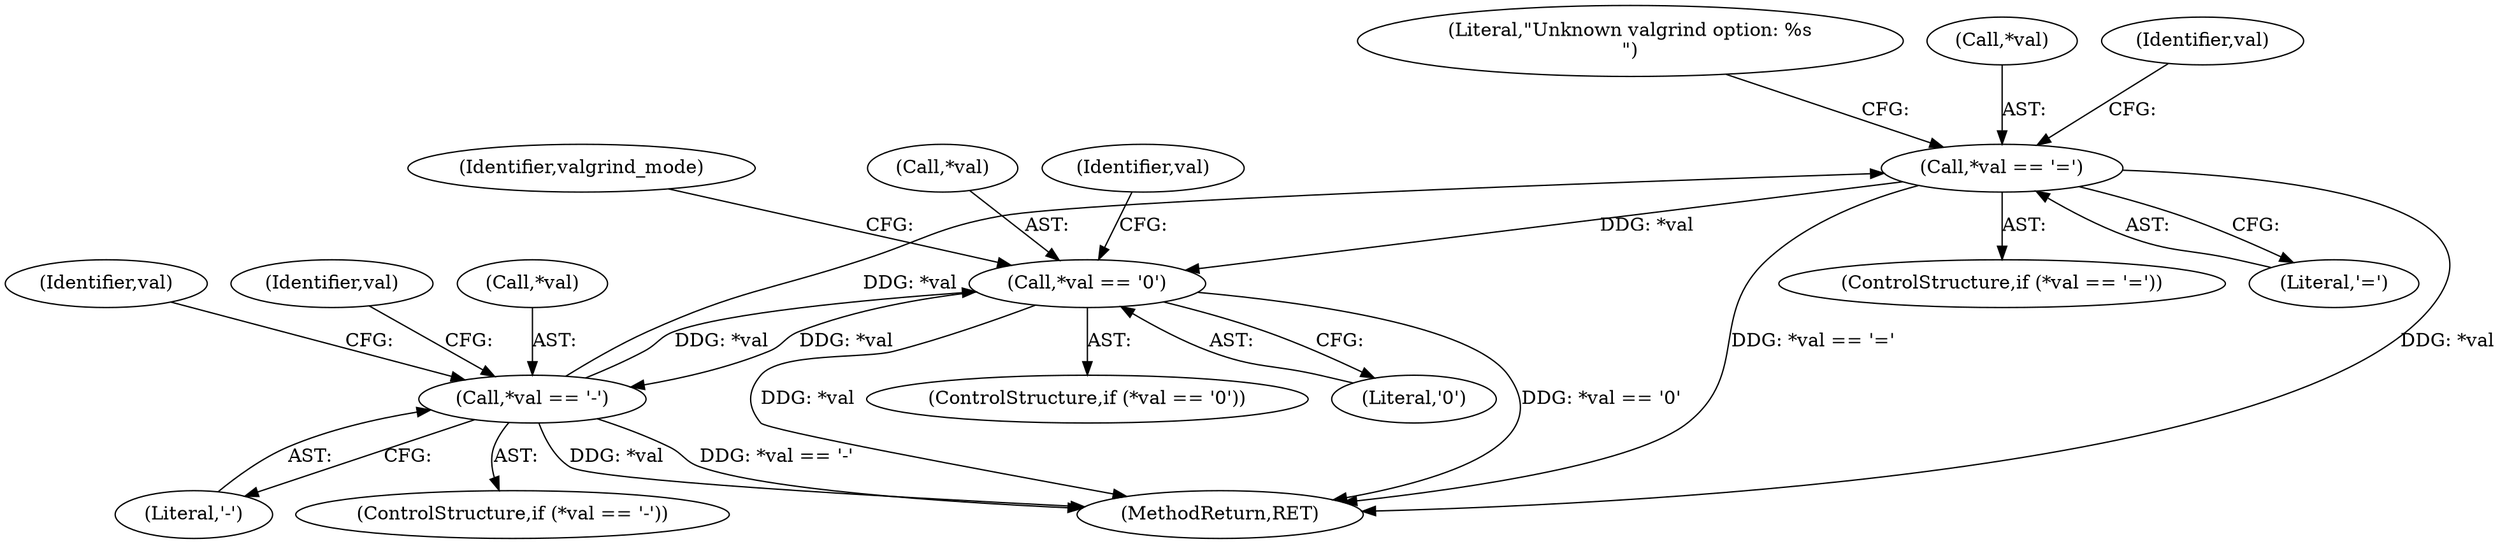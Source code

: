 digraph "0_enlightment_bb4a21e98656fe2c7d98ba2163e6defe9a630e2b@pointer" {
"1000334" [label="(Call,*val == '=')"];
"1000299" [label="(Call,*val == '-')"];
"1000290" [label="(Call,*val == '\0')"];
"1000334" [label="(Call,*val == '=')"];
"1000305" [label="(Identifier,val)"];
"1000356" [label="(Literal,\"Unknown valgrind option: %s\n\")"];
"1000295" [label="(Identifier,valgrind_mode)"];
"1001056" [label="(MethodReturn,RET)"];
"1000336" [label="(Identifier,val)"];
"1000300" [label="(Call,*val)"];
"1000293" [label="(Literal,'\0')"];
"1000291" [label="(Call,*val)"];
"1000302" [label="(Literal,'-')"];
"1000335" [label="(Call,*val)"];
"1000333" [label="(ControlStructure,if (*val == '='))"];
"1000289" [label="(ControlStructure,if (*val == '\0'))"];
"1000301" [label="(Identifier,val)"];
"1000334" [label="(Call,*val == '=')"];
"1000299" [label="(Call,*val == '-')"];
"1000337" [label="(Literal,'=')"];
"1000298" [label="(ControlStructure,if (*val == '-'))"];
"1000290" [label="(Call,*val == '\0')"];
"1000340" [label="(Identifier,val)"];
"1000334" -> "1000333"  [label="AST: "];
"1000334" -> "1000337"  [label="CFG: "];
"1000335" -> "1000334"  [label="AST: "];
"1000337" -> "1000334"  [label="AST: "];
"1000340" -> "1000334"  [label="CFG: "];
"1000356" -> "1000334"  [label="CFG: "];
"1000334" -> "1001056"  [label="DDG: *val == '='"];
"1000334" -> "1001056"  [label="DDG: *val"];
"1000334" -> "1000290"  [label="DDG: *val"];
"1000299" -> "1000334"  [label="DDG: *val"];
"1000299" -> "1000298"  [label="AST: "];
"1000299" -> "1000302"  [label="CFG: "];
"1000300" -> "1000299"  [label="AST: "];
"1000302" -> "1000299"  [label="AST: "];
"1000305" -> "1000299"  [label="CFG: "];
"1000336" -> "1000299"  [label="CFG: "];
"1000299" -> "1001056"  [label="DDG: *val == '-'"];
"1000299" -> "1001056"  [label="DDG: *val"];
"1000299" -> "1000290"  [label="DDG: *val"];
"1000290" -> "1000299"  [label="DDG: *val"];
"1000290" -> "1000289"  [label="AST: "];
"1000290" -> "1000293"  [label="CFG: "];
"1000291" -> "1000290"  [label="AST: "];
"1000293" -> "1000290"  [label="AST: "];
"1000295" -> "1000290"  [label="CFG: "];
"1000301" -> "1000290"  [label="CFG: "];
"1000290" -> "1001056"  [label="DDG: *val"];
"1000290" -> "1001056"  [label="DDG: *val == '\0'"];
}
